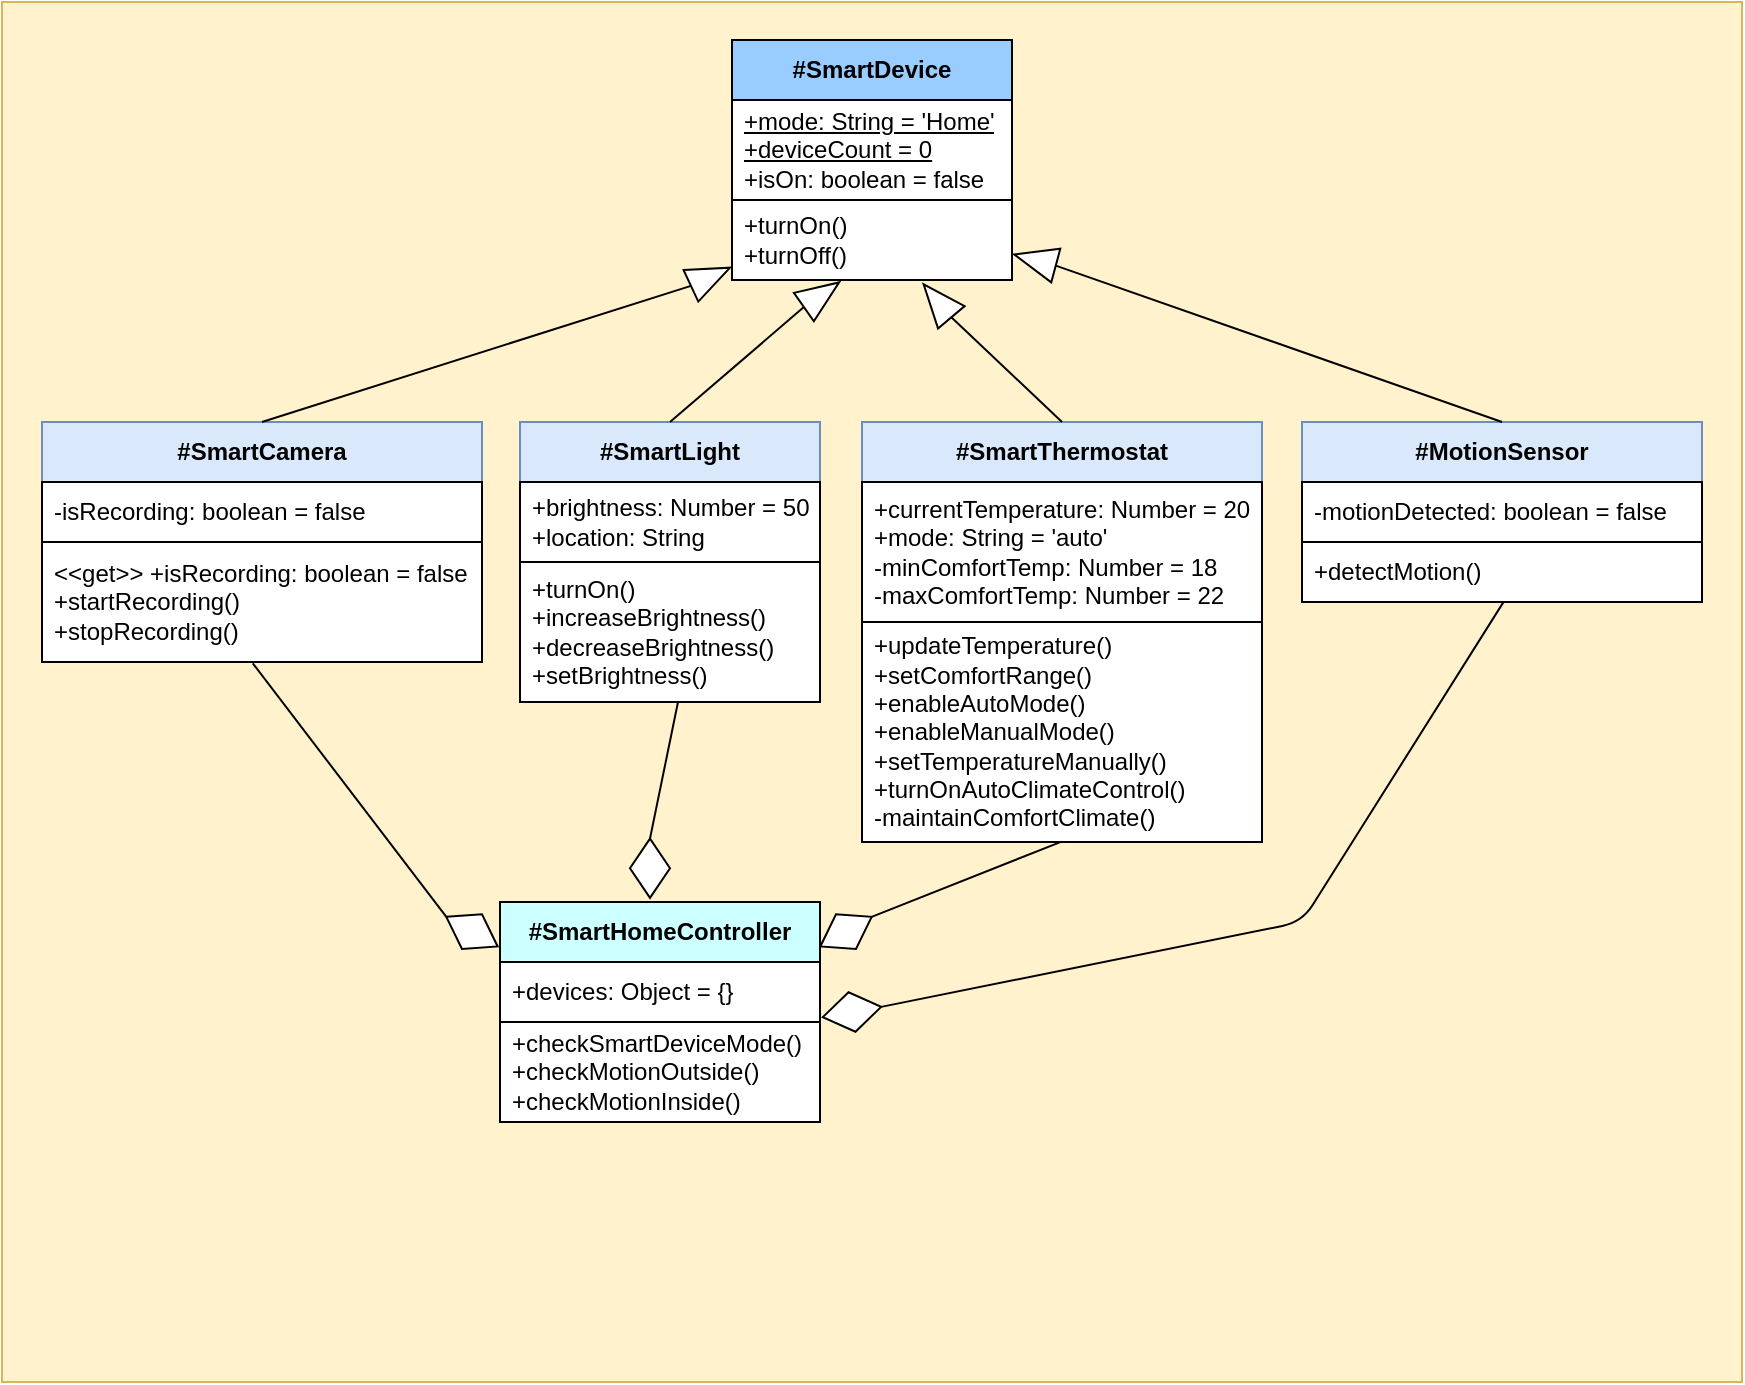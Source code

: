 <mxfile>
    <diagram id="lxJpvgDtNqtxXGmAGSyu" name="Page-1">
        <mxGraphModel dx="2031" dy="1627" grid="1" gridSize="10" guides="1" tooltips="1" connect="1" arrows="1" fold="1" page="1" pageScale="1" pageWidth="850" pageHeight="1100" background="#FFFFFF" math="0" shadow="0">
            <root>
                <mxCell id="0"/>
                <mxCell id="1" parent="0"/>
                <mxCell id="86" value="" style="rounded=0;whiteSpace=wrap;html=1;fillColor=#fff2cc;strokeColor=#d6b656;" vertex="1" parent="1">
                    <mxGeometry x="-10" y="-10" width="870" height="690" as="geometry"/>
                </mxCell>
                <UserObject label="#SmartDevice" id="12">
                    <mxCell style="swimlane;fontStyle=1;childLayout=stackLayout;horizontal=1;startSize=30;horizontalStack=0;resizeParent=1;resizeParentMax=0;resizeLast=0;collapsible=1;marginBottom=0;whiteSpace=wrap;html=1;direction=east;fillColor=#99CCFF;" parent="1" vertex="1">
                        <mxGeometry x="355" y="9" width="140" height="120" as="geometry">
                            <mxRectangle x="360" y="240" width="110" height="30" as="alternateBounds"/>
                        </mxGeometry>
                    </mxCell>
                </UserObject>
                <mxCell id="13" value="&lt;div&gt;&lt;font style=&quot;color: rgb(0, 0, 0);&quot;&gt;&lt;u&gt;+mode: String = &#39;Home&#39;&lt;/u&gt;&lt;/font&gt;&lt;/div&gt;&lt;div&gt;&lt;u&gt;+deviceCount = 0&lt;/u&gt;&lt;/div&gt;+isOn: boolean = false" style="text;align=left;verticalAlign=middle;spacingLeft=4;spacingRight=4;overflow=hidden;points=[[0,0.5],[1,0.5]];portConstraint=eastwest;rotatable=0;whiteSpace=wrap;html=1;strokeColor=default;fillColor=#FFFFFF;" parent="12" vertex="1">
                    <mxGeometry y="30" width="140" height="50" as="geometry"/>
                </mxCell>
                <mxCell id="14" value="&lt;font style=&quot;color: rgb(0, 0, 0);&quot;&gt;+turnOn()&lt;/font&gt;&lt;div&gt;&lt;font style=&quot;color: rgb(0, 0, 0);&quot;&gt;+turnOff()&lt;/font&gt;&lt;/div&gt;" style="text;strokeColor=default;fillColor=#FFFFFF;align=left;verticalAlign=middle;spacingLeft=4;spacingRight=4;overflow=hidden;points=[[0,0.5],[1,0.5]];portConstraint=eastwest;rotatable=0;whiteSpace=wrap;html=1;" parent="12" vertex="1">
                    <mxGeometry y="80" width="140" height="40" as="geometry"/>
                </mxCell>
                <mxCell id="16" value="#SmartCamera" style="swimlane;fontStyle=1;childLayout=stackLayout;horizontal=1;startSize=30;horizontalStack=0;resizeParent=1;resizeParentMax=0;resizeLast=0;collapsible=1;marginBottom=0;whiteSpace=wrap;html=1;fillColor=#dae8fc;strokeColor=#6c8ebf;" vertex="1" parent="1">
                    <mxGeometry x="10" y="200" width="220" height="120" as="geometry"/>
                </mxCell>
                <mxCell id="17" value="-isRecording: boolean = false" style="text;strokeColor=default;fillColor=#FFFFFF;align=left;verticalAlign=middle;spacingLeft=4;spacingRight=4;overflow=hidden;points=[[0,0.5],[1,0.5]];portConstraint=eastwest;rotatable=0;whiteSpace=wrap;html=1;" vertex="1" parent="16">
                    <mxGeometry y="30" width="220" height="30" as="geometry"/>
                </mxCell>
                <mxCell id="18" value="&lt;div&gt;&lt;font style=&quot;color: rgb(0, 0, 0);&quot;&gt;&amp;lt;&amp;lt;get&amp;gt;&amp;gt; +isRecording: boolean = false&lt;/font&gt;&lt;/div&gt;&lt;font style=&quot;color: rgb(0, 0, 0);&quot;&gt;+startRecording()&lt;/font&gt;&lt;div&gt;&lt;font style=&quot;color: rgb(0, 0, 0);&quot;&gt;+stopRecording()&lt;/font&gt;&lt;/div&gt;" style="text;strokeColor=default;fillColor=#FFFFFF;align=left;verticalAlign=middle;spacingLeft=4;spacingRight=4;overflow=hidden;points=[[0,0.5],[1,0.5]];portConstraint=eastwest;rotatable=0;whiteSpace=wrap;html=1;fontColor=#000000;" vertex="1" parent="16">
                    <mxGeometry y="60" width="220" height="60" as="geometry"/>
                </mxCell>
                <mxCell id="20" value="#SmartLight" style="swimlane;fontStyle=1;childLayout=stackLayout;horizontal=1;startSize=30;horizontalStack=0;resizeParent=1;resizeParentMax=0;resizeLast=0;collapsible=1;marginBottom=0;whiteSpace=wrap;html=1;fillColor=#dae8fc;strokeColor=#6c8ebf;" vertex="1" parent="1">
                    <mxGeometry x="249" y="200" width="150" height="140" as="geometry"/>
                </mxCell>
                <mxCell id="21" value="+brightness: Number = 50&lt;div&gt;+location: String&lt;/div&gt;" style="text;strokeColor=default;fillColor=#FFFFFF;align=left;verticalAlign=middle;spacingLeft=4;spacingRight=4;overflow=hidden;points=[[0,0.5],[1,0.5]];portConstraint=eastwest;rotatable=0;whiteSpace=wrap;html=1;" vertex="1" parent="20">
                    <mxGeometry y="30" width="150" height="40" as="geometry"/>
                </mxCell>
                <mxCell id="22" value="&lt;div&gt;+turnOn()&lt;/div&gt;+increaseBrightness()&lt;div&gt;+decreaseBrightness()&lt;/div&gt;&lt;div&gt;+setBrightness()&lt;/div&gt;" style="text;strokeColor=default;fillColor=#FFFFFF;align=left;verticalAlign=middle;spacingLeft=4;spacingRight=4;overflow=hidden;points=[[0,0.5],[1,0.5]];portConstraint=eastwest;rotatable=0;whiteSpace=wrap;html=1;fontColor=#000000;" vertex="1" parent="20">
                    <mxGeometry y="70" width="150" height="70" as="geometry"/>
                </mxCell>
                <mxCell id="24" value="#SmartThermostat" style="swimlane;childLayout=stackLayout;horizontal=1;startSize=30;horizontalStack=0;resizeParent=1;resizeParentMax=0;resizeLast=0;collapsible=1;marginBottom=0;whiteSpace=wrap;html=1;fontStyle=1;fillColor=#dae8fc;strokeColor=#6c8ebf;" vertex="1" parent="1">
                    <mxGeometry x="420" y="200" width="200" height="210" as="geometry"/>
                </mxCell>
                <mxCell id="25" value="+currentTemperature: Number = 20&lt;div&gt;+mode: String = &#39;auto&#39;&lt;/div&gt;&lt;div&gt;-minComfortTemp: Number = 18&lt;/div&gt;&lt;div&gt;-maxComfortTemp: Number = 22&lt;/div&gt;" style="text;strokeColor=default;fillColor=#FFFFFF;align=left;verticalAlign=middle;spacingLeft=4;spacingRight=4;overflow=hidden;points=[[0,0.5],[1,0.5]];portConstraint=eastwest;rotatable=0;whiteSpace=wrap;html=1;" vertex="1" parent="24">
                    <mxGeometry y="30" width="200" height="70" as="geometry"/>
                </mxCell>
                <mxCell id="26" value="+updateTemperature()&lt;div&gt;&lt;font color=&quot;#000000&quot;&gt;+setComfortRange()&lt;/font&gt;&lt;/div&gt;&lt;div&gt;&lt;font color=&quot;#000000&quot;&gt;+enableAutoMode()&lt;/font&gt;&lt;/div&gt;&lt;div&gt;&lt;font color=&quot;#000000&quot;&gt;+enableManualMode()&lt;/font&gt;&lt;/div&gt;&lt;div&gt;&lt;font color=&quot;#000000&quot;&gt;+setTemperatureManually()&lt;br&gt;&lt;/font&gt;&lt;div&gt;&lt;font style=&quot;color: rgb(0, 0, 0);&quot;&gt;+turnOnAutoClimateControl()&lt;/font&gt;&lt;/div&gt;&lt;/div&gt;&lt;div&gt;&lt;font style=&quot;color: rgb(0, 0, 0);&quot;&gt;-maintainComfortClimate()&lt;/font&gt;&lt;/div&gt;" style="text;strokeColor=default;fillColor=#FFFFFF;align=left;verticalAlign=middle;spacingLeft=4;spacingRight=4;overflow=hidden;points=[[0,0.5],[1,0.5]];portConstraint=eastwest;rotatable=0;whiteSpace=wrap;html=1;" vertex="1" parent="24">
                    <mxGeometry y="100" width="200" height="110" as="geometry"/>
                </mxCell>
                <UserObject label="#SmartHomeController" id="32">
                    <mxCell style="swimlane;fontStyle=1;childLayout=stackLayout;horizontal=1;startSize=30;horizontalStack=0;resizeParent=1;resizeParentMax=0;resizeLast=0;collapsible=1;marginBottom=0;whiteSpace=wrap;html=1;direction=east;fillColor=#CCFFFF;" vertex="1" parent="1">
                        <mxGeometry x="239" y="440" width="160" height="110" as="geometry">
                            <mxRectangle x="360" y="240" width="110" height="30" as="alternateBounds"/>
                        </mxGeometry>
                    </mxCell>
                </UserObject>
                <mxCell id="33" value="+devices: Object = {}" style="text;align=left;verticalAlign=middle;spacingLeft=4;spacingRight=4;overflow=hidden;points=[[0,0.5],[1,0.5]];portConstraint=eastwest;rotatable=0;whiteSpace=wrap;html=1;strokeColor=default;fillColor=#FFFFFF;" vertex="1" parent="32">
                    <mxGeometry y="30" width="160" height="30" as="geometry"/>
                </mxCell>
                <mxCell id="34" value="+checkSmartDeviceMode()&lt;div&gt;+checkMotionOutside()&lt;/div&gt;&lt;div&gt;+checkMotionInside()&lt;/div&gt;" style="text;strokeColor=default;fillColor=#FFFFFF;align=left;verticalAlign=middle;spacingLeft=4;spacingRight=4;overflow=hidden;points=[[0,0.5],[1,0.5]];portConstraint=eastwest;rotatable=0;whiteSpace=wrap;html=1;fontColor=#000000;" vertex="1" parent="32">
                    <mxGeometry y="60" width="160" height="50" as="geometry"/>
                </mxCell>
                <mxCell id="42" value="" style="endArrow=none;html=1;entryX=0;entryY=0.5;entryDx=0;entryDy=0;exitX=0.5;exitY=0;exitDx=0;exitDy=0;" edge="1" parent="1" source="16" target="41">
                    <mxGeometry width="50" height="50" relative="1" as="geometry">
                        <mxPoint x="284.68" y="210.16" as="sourcePoint"/>
                        <mxPoint x="282.953" y="190.012" as="targetPoint"/>
                    </mxGeometry>
                </mxCell>
                <mxCell id="51" value="" style="endArrow=none;html=1;exitX=0.5;exitY=0;exitDx=0;exitDy=0;entryX=0;entryY=0.5;entryDx=0;entryDy=0;" edge="1" parent="1" target="53" source="20">
                    <mxGeometry width="50" height="50" relative="1" as="geometry">
                        <mxPoint x="327" y="272.998" as="sourcePoint"/>
                        <mxPoint x="425" y="150" as="targetPoint"/>
                    </mxGeometry>
                </mxCell>
                <mxCell id="52" value="" style="group;rotation=55;" vertex="1" connectable="0" parent="1">
                    <mxGeometry x="380" y="118.688" width="17.02" height="49.31" as="geometry"/>
                </mxCell>
                <mxCell id="53" value="" style="triangle;whiteSpace=wrap;html=1;rotation=-35;" vertex="1" parent="52">
                    <mxGeometry x="9" y="9" width="21.529" height="17.376" as="geometry"/>
                </mxCell>
                <mxCell id="55" value="" style="endArrow=none;html=1;entryX=0;entryY=0.5;entryDx=0;entryDy=0;exitX=0.5;exitY=0;exitDx=0;exitDy=0;" edge="1" parent="1" target="57" source="24">
                    <mxGeometry width="50" height="50" relative="1" as="geometry">
                        <mxPoint x="645" y="200" as="sourcePoint"/>
                        <mxPoint x="387.953" y="190.012" as="targetPoint"/>
                    </mxGeometry>
                </mxCell>
                <mxCell id="56" value="" style="group;rotation=-50;" vertex="1" connectable="0" parent="1">
                    <mxGeometry x="451.98" y="119.69" width="17.02" height="49.31" as="geometry"/>
                </mxCell>
                <mxCell id="57" value="" style="triangle;whiteSpace=wrap;html=1;rotation=-130;" vertex="1" parent="56">
                    <mxGeometry x="-5" y="11" width="21.529" height="17.376" as="geometry"/>
                </mxCell>
                <mxCell id="62" value="" style="group;rotation=-62;" vertex="1" connectable="0" parent="1">
                    <mxGeometry x="267.99" y="350.61" width="19" height="75.05" as="geometry"/>
                </mxCell>
                <mxCell id="60" value="" style="rhombus;whiteSpace=wrap;html=1;rotation=-60;" vertex="1" parent="1">
                    <mxGeometry x="215" y="440" width="20" height="29.625" as="geometry"/>
                </mxCell>
                <mxCell id="64" value="" style="group;rotation=-62;" vertex="1" connectable="0" parent="1">
                    <mxGeometry x="640.003" y="354.95" width="19" height="75.05" as="geometry"/>
                </mxCell>
                <mxCell id="66" value="" style="rhombus;whiteSpace=wrap;html=1;rotation=80;flipH=0;flipV=0;" vertex="1" parent="1">
                    <mxGeometry x="405.003" y="480.19" width="20" height="29.625" as="geometry"/>
                </mxCell>
                <mxCell id="65" value="" style="endArrow=none;html=1;exitX=0.5;exitY=0;exitDx=0;exitDy=0;entryX=0.504;entryY=0.998;entryDx=0;entryDy=0;entryPerimeter=0;" edge="1" parent="1" source="66" target="71">
                    <mxGeometry width="50" height="50" relative="1" as="geometry">
                        <mxPoint x="645.703" y="381.55" as="sourcePoint"/>
                        <mxPoint x="690" y="300" as="targetPoint"/>
                        <Array as="points">
                            <mxPoint x="640" y="450"/>
                        </Array>
                    </mxGeometry>
                </mxCell>
                <mxCell id="69" value="#MotionSensor" style="swimlane;fontStyle=1;childLayout=stackLayout;horizontal=1;startSize=30;horizontalStack=0;resizeParent=1;resizeParentMax=0;resizeLast=0;collapsible=1;marginBottom=0;whiteSpace=wrap;html=1;fillColor=#dae8fc;strokeColor=#6c8ebf;" vertex="1" parent="1">
                    <mxGeometry x="640" y="200" width="200" height="90" as="geometry"/>
                </mxCell>
                <mxCell id="70" value="-motionDetected: boolean = false" style="text;strokeColor=default;fillColor=#FFFFFF;align=left;verticalAlign=middle;spacingLeft=4;spacingRight=4;overflow=hidden;points=[[0,0.5],[1,0.5]];portConstraint=eastwest;rotatable=0;whiteSpace=wrap;html=1;" vertex="1" parent="69">
                    <mxGeometry y="30" width="200" height="30" as="geometry"/>
                </mxCell>
                <mxCell id="71" value="+detectMotion()" style="text;strokeColor=default;fillColor=#FFFFFF;align=left;verticalAlign=middle;spacingLeft=4;spacingRight=4;overflow=hidden;points=[[0,0.5],[1,0.5]];portConstraint=eastwest;rotatable=0;whiteSpace=wrap;html=1;" vertex="1" parent="69">
                    <mxGeometry y="60" width="200" height="30" as="geometry"/>
                </mxCell>
                <mxCell id="41" value="" style="triangle;whiteSpace=wrap;html=1;rotation=-25;" vertex="1" parent="1">
                    <mxGeometry x="333.469" y="118.686" width="21.529" height="17.376" as="geometry"/>
                </mxCell>
                <mxCell id="74" value="" style="endArrow=none;html=1;entryX=0;entryY=0.5;entryDx=0;entryDy=0;exitX=0.5;exitY=0;exitDx=0;exitDy=0;" edge="1" parent="1" target="76" source="69">
                    <mxGeometry width="50" height="50" relative="1" as="geometry">
                        <mxPoint x="600" y="180" as="sourcePoint"/>
                        <mxPoint x="406.953" y="170.012" as="targetPoint"/>
                    </mxGeometry>
                </mxCell>
                <mxCell id="75" value="" style="group;rotation=-40;" vertex="1" connectable="0" parent="1">
                    <mxGeometry x="497.98" y="100.69" width="17.02" height="49.31" as="geometry"/>
                </mxCell>
                <mxCell id="76" value="" style="triangle;whiteSpace=wrap;html=1;rotation=-165;" vertex="1" parent="75">
                    <mxGeometry x="-2.25" y="9.62" width="21.529" height="17.376" as="geometry"/>
                </mxCell>
                <mxCell id="83" value="" style="group;rotation=20;" vertex="1" connectable="0" parent="1">
                    <mxGeometry x="299.997" y="405.323" width="28.926" height="34.679" as="geometry"/>
                </mxCell>
                <mxCell id="81" value="" style="rhombus;whiteSpace=wrap;html=1;rotation=0;" vertex="1" parent="83">
                    <mxGeometry x="4" y="3" width="20" height="29.625" as="geometry"/>
                </mxCell>
                <mxCell id="82" value="" style="endArrow=none;html=1;exitX=0.5;exitY=0;exitDx=0;exitDy=0;" edge="1" parent="1" source="81">
                    <mxGeometry width="50" height="50" relative="1" as="geometry">
                        <mxPoint x="361.591" y="402.988" as="sourcePoint"/>
                        <mxPoint x="328" y="340" as="targetPoint"/>
                    </mxGeometry>
                </mxCell>
                <mxCell id="39" value="" style="endArrow=none;html=1;exitX=0.5;exitY=0;exitDx=0;exitDy=0;entryX=0.499;entryY=0.998;entryDx=0;entryDy=0;entryPerimeter=0;" edge="1" parent="1" source="38" target="26">
                    <mxGeometry width="50" height="50" relative="1" as="geometry">
                        <mxPoint x="487.98" y="392.97" as="sourcePoint"/>
                        <mxPoint x="501.98" y="354.97" as="targetPoint"/>
                    </mxGeometry>
                </mxCell>
                <mxCell id="61" value="" style="endArrow=none;html=1;exitX=0.5;exitY=0;exitDx=0;exitDy=0;entryX=0.479;entryY=1.011;entryDx=0;entryDy=0;entryPerimeter=0;" edge="1" parent="1" source="60" target="18">
                    <mxGeometry width="50" height="50" relative="1" as="geometry">
                        <mxPoint x="273.69" y="377.21" as="sourcePoint"/>
                        <mxPoint x="121" y="303" as="targetPoint"/>
                        <Array as="points"/>
                    </mxGeometry>
                </mxCell>
                <mxCell id="38" value="" style="rhombus;whiteSpace=wrap;html=1;rotation=60;" vertex="1" parent="1">
                    <mxGeometry x="402" y="440" width="20" height="29.625" as="geometry"/>
                </mxCell>
            </root>
        </mxGraphModel>
    </diagram>
</mxfile>